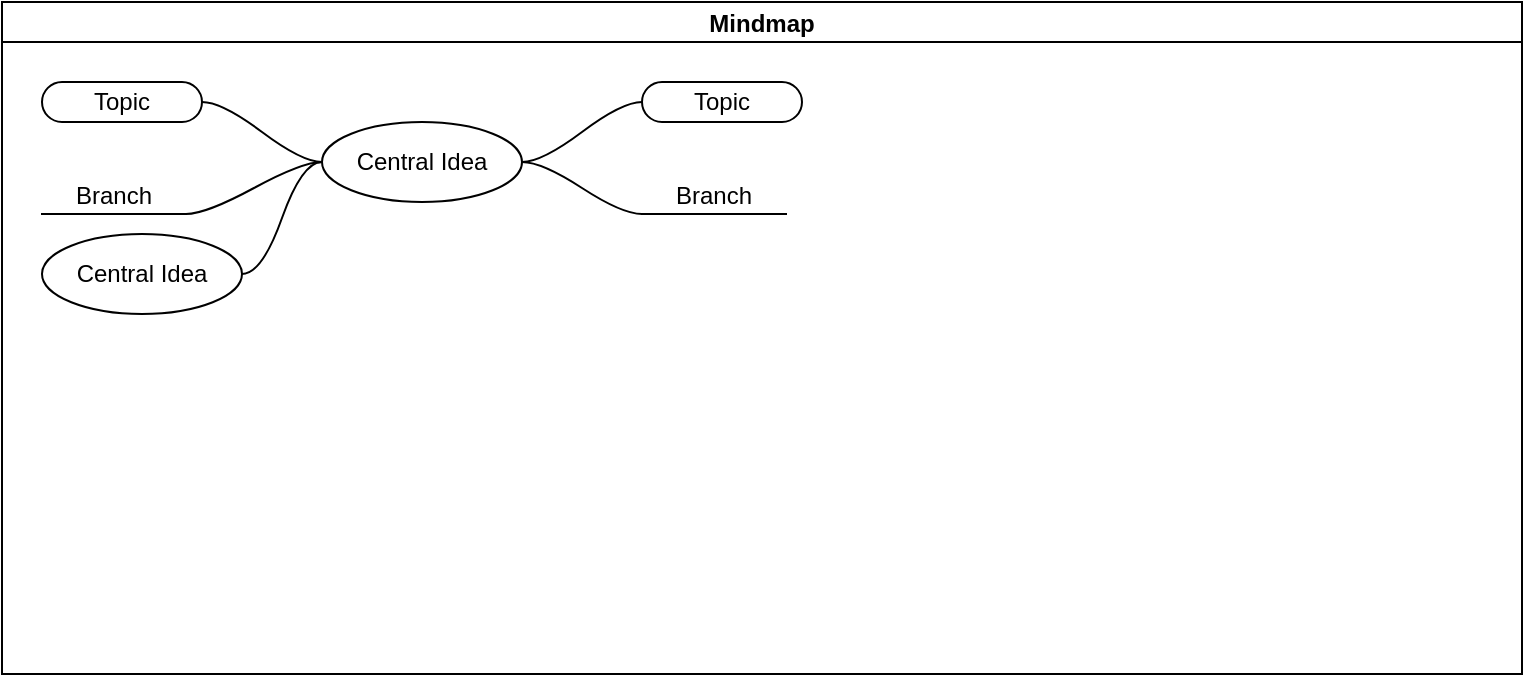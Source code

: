 <mxfile version="24.4.13" type="github">
  <diagram name="第 1 页" id="tkM10EaVYhxIC48VpauP">
    <mxGraphModel dx="2074" dy="1106" grid="1" gridSize="10" guides="1" tooltips="1" connect="1" arrows="1" fold="1" page="1" pageScale="1" pageWidth="827" pageHeight="1169" math="0" shadow="0">
      <root>
        <mxCell id="0" />
        <mxCell id="1" parent="0" />
        <mxCell id="cP78tKxRQxLfAPsA2ezI-23" value="Mindmap" style="swimlane;startSize=20;horizontal=1;containerType=tree;" vertex="1" parent="1">
          <mxGeometry x="80" y="240" width="760" height="336" as="geometry" />
        </mxCell>
        <mxCell id="cP78tKxRQxLfAPsA2ezI-24" value="" style="edgeStyle=entityRelationEdgeStyle;startArrow=none;endArrow=none;segment=10;curved=1;sourcePerimeterSpacing=0;targetPerimeterSpacing=0;rounded=0;" edge="1" parent="cP78tKxRQxLfAPsA2ezI-23" source="cP78tKxRQxLfAPsA2ezI-28" target="cP78tKxRQxLfAPsA2ezI-29">
          <mxGeometry relative="1" as="geometry" />
        </mxCell>
        <mxCell id="cP78tKxRQxLfAPsA2ezI-25" value="" style="edgeStyle=entityRelationEdgeStyle;startArrow=none;endArrow=none;segment=10;curved=1;sourcePerimeterSpacing=0;targetPerimeterSpacing=0;rounded=0;" edge="1" parent="cP78tKxRQxLfAPsA2ezI-23" source="cP78tKxRQxLfAPsA2ezI-28" target="cP78tKxRQxLfAPsA2ezI-30">
          <mxGeometry relative="1" as="geometry" />
        </mxCell>
        <mxCell id="cP78tKxRQxLfAPsA2ezI-26" value="" style="edgeStyle=entityRelationEdgeStyle;startArrow=none;endArrow=none;segment=10;curved=1;sourcePerimeterSpacing=0;targetPerimeterSpacing=0;rounded=0;" edge="1" parent="cP78tKxRQxLfAPsA2ezI-23" source="cP78tKxRQxLfAPsA2ezI-28" target="cP78tKxRQxLfAPsA2ezI-31">
          <mxGeometry relative="1" as="geometry" />
        </mxCell>
        <mxCell id="cP78tKxRQxLfAPsA2ezI-27" value="" style="edgeStyle=entityRelationEdgeStyle;startArrow=none;endArrow=none;segment=10;curved=1;sourcePerimeterSpacing=0;targetPerimeterSpacing=0;rounded=0;" edge="1" parent="cP78tKxRQxLfAPsA2ezI-23" source="cP78tKxRQxLfAPsA2ezI-28" target="cP78tKxRQxLfAPsA2ezI-32">
          <mxGeometry relative="1" as="geometry" />
        </mxCell>
        <mxCell id="cP78tKxRQxLfAPsA2ezI-28" value="Central Idea" style="ellipse;whiteSpace=wrap;html=1;align=center;treeFolding=1;treeMoving=1;newEdgeStyle={&quot;edgeStyle&quot;:&quot;entityRelationEdgeStyle&quot;,&quot;startArrow&quot;:&quot;none&quot;,&quot;endArrow&quot;:&quot;none&quot;,&quot;segment&quot;:10,&quot;curved&quot;:1,&quot;sourcePerimeterSpacing&quot;:0,&quot;targetPerimeterSpacing&quot;:0};" vertex="1" parent="cP78tKxRQxLfAPsA2ezI-23">
          <mxGeometry x="160" y="60" width="100" height="40" as="geometry" />
        </mxCell>
        <mxCell id="cP78tKxRQxLfAPsA2ezI-29" value="Topic" style="whiteSpace=wrap;html=1;rounded=1;arcSize=50;align=center;verticalAlign=middle;strokeWidth=1;autosize=1;spacing=4;treeFolding=1;treeMoving=1;newEdgeStyle={&quot;edgeStyle&quot;:&quot;entityRelationEdgeStyle&quot;,&quot;startArrow&quot;:&quot;none&quot;,&quot;endArrow&quot;:&quot;none&quot;,&quot;segment&quot;:10,&quot;curved&quot;:1,&quot;sourcePerimeterSpacing&quot;:0,&quot;targetPerimeterSpacing&quot;:0};" vertex="1" parent="cP78tKxRQxLfAPsA2ezI-23">
          <mxGeometry x="320" y="40" width="80" height="20" as="geometry" />
        </mxCell>
        <mxCell id="cP78tKxRQxLfAPsA2ezI-30" value="Branch" style="whiteSpace=wrap;html=1;shape=partialRectangle;top=0;left=0;bottom=1;right=0;points=[[0,1],[1,1]];fillColor=none;align=center;verticalAlign=bottom;routingCenterY=0.5;snapToPoint=1;autosize=1;treeFolding=1;treeMoving=1;newEdgeStyle={&quot;edgeStyle&quot;:&quot;entityRelationEdgeStyle&quot;,&quot;startArrow&quot;:&quot;none&quot;,&quot;endArrow&quot;:&quot;none&quot;,&quot;segment&quot;:10,&quot;curved&quot;:1,&quot;sourcePerimeterSpacing&quot;:0,&quot;targetPerimeterSpacing&quot;:0};" vertex="1" parent="cP78tKxRQxLfAPsA2ezI-23">
          <mxGeometry x="320" y="80" width="72" height="26" as="geometry" />
        </mxCell>
        <mxCell id="cP78tKxRQxLfAPsA2ezI-31" value="Topic" style="whiteSpace=wrap;html=1;rounded=1;arcSize=50;align=center;verticalAlign=middle;strokeWidth=1;autosize=1;spacing=4;treeFolding=1;treeMoving=1;newEdgeStyle={&quot;edgeStyle&quot;:&quot;entityRelationEdgeStyle&quot;,&quot;startArrow&quot;:&quot;none&quot;,&quot;endArrow&quot;:&quot;none&quot;,&quot;segment&quot;:10,&quot;curved&quot;:1,&quot;sourcePerimeterSpacing&quot;:0,&quot;targetPerimeterSpacing&quot;:0};" vertex="1" parent="cP78tKxRQxLfAPsA2ezI-23">
          <mxGeometry x="20" y="40" width="80" height="20" as="geometry" />
        </mxCell>
        <mxCell id="cP78tKxRQxLfAPsA2ezI-32" value="Branch" style="whiteSpace=wrap;html=1;shape=partialRectangle;top=0;left=0;bottom=1;right=0;points=[[0,1],[1,1]];fillColor=none;align=center;verticalAlign=bottom;routingCenterY=0.5;snapToPoint=1;autosize=1;treeFolding=1;treeMoving=1;newEdgeStyle={&quot;edgeStyle&quot;:&quot;entityRelationEdgeStyle&quot;,&quot;startArrow&quot;:&quot;none&quot;,&quot;endArrow&quot;:&quot;none&quot;,&quot;segment&quot;:10,&quot;curved&quot;:1,&quot;sourcePerimeterSpacing&quot;:0,&quot;targetPerimeterSpacing&quot;:0};" vertex="1" parent="cP78tKxRQxLfAPsA2ezI-23">
          <mxGeometry x="20" y="80" width="72" height="26" as="geometry" />
        </mxCell>
        <mxCell id="cP78tKxRQxLfAPsA2ezI-33" value="" style="edgeStyle=entityRelationEdgeStyle;rounded=0;orthogonalLoop=1;jettySize=auto;html=1;startArrow=none;endArrow=none;segment=10;curved=1;sourcePerimeterSpacing=0;targetPerimeterSpacing=0;" edge="1" source="cP78tKxRQxLfAPsA2ezI-28" target="cP78tKxRQxLfAPsA2ezI-34" parent="cP78tKxRQxLfAPsA2ezI-23">
          <mxGeometry relative="1" as="geometry" />
        </mxCell>
        <mxCell id="cP78tKxRQxLfAPsA2ezI-34" value="Central Idea" style="ellipse;whiteSpace=wrap;html=1;align=center;treeFolding=1;treeMoving=1;newEdgeStyle={&quot;edgeStyle&quot;:&quot;entityRelationEdgeStyle&quot;,&quot;startArrow&quot;:&quot;none&quot;,&quot;endArrow&quot;:&quot;none&quot;,&quot;segment&quot;:10,&quot;curved&quot;:1,&quot;sourcePerimeterSpacing&quot;:0,&quot;targetPerimeterSpacing&quot;:0};" vertex="1" parent="cP78tKxRQxLfAPsA2ezI-23">
          <mxGeometry x="20" y="116" width="100" height="40" as="geometry" />
        </mxCell>
      </root>
    </mxGraphModel>
  </diagram>
</mxfile>
